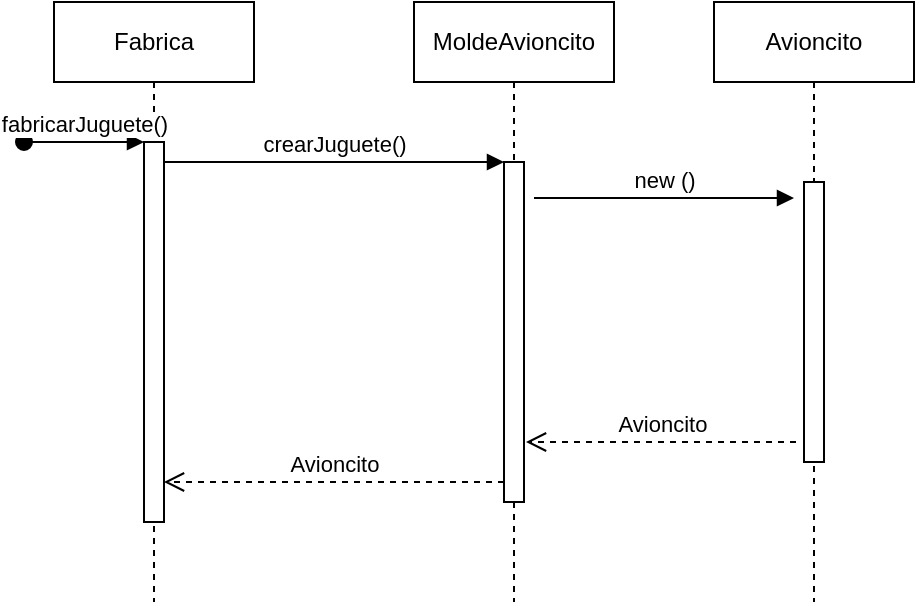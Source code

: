 <mxfile version="22.0.3" type="device">
  <diagram name="Page-1" id="2YBvvXClWsGukQMizWep">
    <mxGraphModel dx="1036" dy="606" grid="1" gridSize="10" guides="1" tooltips="1" connect="1" arrows="1" fold="1" page="1" pageScale="1" pageWidth="850" pageHeight="1100" math="0" shadow="0">
      <root>
        <mxCell id="0" />
        <mxCell id="1" parent="0" />
        <mxCell id="9H0NTYWTjEc0ZepBtMzy-1" value="Fabrica" style="shape=umlLifeline;perimeter=lifelinePerimeter;whiteSpace=wrap;html=1;container=0;dropTarget=0;collapsible=0;recursiveResize=0;outlineConnect=0;portConstraint=eastwest;newEdgeStyle={&quot;edgeStyle&quot;:&quot;elbowEdgeStyle&quot;,&quot;elbow&quot;:&quot;vertical&quot;,&quot;curved&quot;:0,&quot;rounded&quot;:0};" parent="1" vertex="1">
          <mxGeometry x="80" y="50" width="100" height="300" as="geometry" />
        </mxCell>
        <mxCell id="9H0NTYWTjEc0ZepBtMzy-2" value="" style="html=1;points=[];perimeter=orthogonalPerimeter;outlineConnect=0;targetShapes=umlLifeline;portConstraint=eastwest;newEdgeStyle={&quot;edgeStyle&quot;:&quot;elbowEdgeStyle&quot;,&quot;elbow&quot;:&quot;vertical&quot;,&quot;curved&quot;:0,&quot;rounded&quot;:0};" parent="9H0NTYWTjEc0ZepBtMzy-1" vertex="1">
          <mxGeometry x="45" y="70" width="10" height="190" as="geometry" />
        </mxCell>
        <mxCell id="9H0NTYWTjEc0ZepBtMzy-3" value="fabricarJuguete()" style="html=1;verticalAlign=bottom;startArrow=oval;endArrow=block;startSize=8;edgeStyle=elbowEdgeStyle;elbow=vertical;curved=0;rounded=0;" parent="9H0NTYWTjEc0ZepBtMzy-1" target="9H0NTYWTjEc0ZepBtMzy-2" edge="1">
          <mxGeometry relative="1" as="geometry">
            <mxPoint x="-15" y="70" as="sourcePoint" />
          </mxGeometry>
        </mxCell>
        <mxCell id="9H0NTYWTjEc0ZepBtMzy-4" value="MoldeAvioncito" style="shape=umlLifeline;perimeter=lifelinePerimeter;whiteSpace=wrap;html=1;container=0;dropTarget=0;collapsible=0;recursiveResize=0;outlineConnect=0;portConstraint=eastwest;newEdgeStyle={&quot;edgeStyle&quot;:&quot;elbowEdgeStyle&quot;,&quot;elbow&quot;:&quot;vertical&quot;,&quot;curved&quot;:0,&quot;rounded&quot;:0};" parent="1" vertex="1">
          <mxGeometry x="260" y="50" width="100" height="300" as="geometry" />
        </mxCell>
        <mxCell id="9H0NTYWTjEc0ZepBtMzy-5" value="" style="html=1;points=[];perimeter=orthogonalPerimeter;outlineConnect=0;targetShapes=umlLifeline;portConstraint=eastwest;newEdgeStyle={&quot;edgeStyle&quot;:&quot;elbowEdgeStyle&quot;,&quot;elbow&quot;:&quot;vertical&quot;,&quot;curved&quot;:0,&quot;rounded&quot;:0};" parent="9H0NTYWTjEc0ZepBtMzy-4" vertex="1">
          <mxGeometry x="45" y="80" width="10" height="170" as="geometry" />
        </mxCell>
        <mxCell id="9H0NTYWTjEc0ZepBtMzy-6" value="crearJuguete()" style="html=1;verticalAlign=bottom;endArrow=block;edgeStyle=elbowEdgeStyle;elbow=vertical;curved=0;rounded=0;" parent="1" source="9H0NTYWTjEc0ZepBtMzy-2" target="9H0NTYWTjEc0ZepBtMzy-5" edge="1">
          <mxGeometry relative="1" as="geometry">
            <mxPoint x="235" y="140" as="sourcePoint" />
            <Array as="points">
              <mxPoint x="220" y="130" />
            </Array>
            <mxPoint as="offset" />
          </mxGeometry>
        </mxCell>
        <mxCell id="9H0NTYWTjEc0ZepBtMzy-7" value="Avioncito" style="html=1;verticalAlign=bottom;endArrow=open;dashed=1;endSize=8;edgeStyle=elbowEdgeStyle;elbow=vertical;curved=0;rounded=0;" parent="1" source="9H0NTYWTjEc0ZepBtMzy-5" target="9H0NTYWTjEc0ZepBtMzy-2" edge="1">
          <mxGeometry relative="1" as="geometry">
            <mxPoint x="235" y="215" as="targetPoint" />
            <Array as="points">
              <mxPoint x="230" y="290" />
            </Array>
            <mxPoint as="offset" />
          </mxGeometry>
        </mxCell>
        <mxCell id="9H0NTYWTjEc0ZepBtMzy-8" value="Avioncito" style="shape=umlLifeline;perimeter=lifelinePerimeter;whiteSpace=wrap;html=1;container=0;dropTarget=0;collapsible=0;recursiveResize=0;outlineConnect=0;portConstraint=eastwest;newEdgeStyle={&quot;edgeStyle&quot;:&quot;elbowEdgeStyle&quot;,&quot;elbow&quot;:&quot;vertical&quot;,&quot;curved&quot;:0,&quot;rounded&quot;:0};" parent="1" vertex="1">
          <mxGeometry x="410" y="50" width="100" height="300" as="geometry" />
        </mxCell>
        <mxCell id="9H0NTYWTjEc0ZepBtMzy-9" value="" style="html=1;points=[];perimeter=orthogonalPerimeter;outlineConnect=0;targetShapes=umlLifeline;portConstraint=eastwest;newEdgeStyle={&quot;edgeStyle&quot;:&quot;elbowEdgeStyle&quot;,&quot;elbow&quot;:&quot;vertical&quot;,&quot;curved&quot;:0,&quot;rounded&quot;:0};" parent="9H0NTYWTjEc0ZepBtMzy-8" vertex="1">
          <mxGeometry x="45" y="90" width="10" height="140" as="geometry" />
        </mxCell>
        <mxCell id="9H0NTYWTjEc0ZepBtMzy-10" value="new ()" style="html=1;verticalAlign=bottom;endArrow=block;edgeStyle=elbowEdgeStyle;elbow=vertical;curved=0;rounded=0;" parent="1" edge="1">
          <mxGeometry relative="1" as="geometry">
            <mxPoint x="320" y="148" as="sourcePoint" />
            <Array as="points">
              <mxPoint x="405" y="148" />
            </Array>
            <mxPoint as="offset" />
            <mxPoint x="450" y="148" as="targetPoint" />
          </mxGeometry>
        </mxCell>
        <mxCell id="9H0NTYWTjEc0ZepBtMzy-11" value="Avioncito" style="html=1;verticalAlign=bottom;endArrow=open;dashed=1;endSize=8;edgeStyle=elbowEdgeStyle;elbow=vertical;curved=0;rounded=0;" parent="1" edge="1">
          <mxGeometry relative="1" as="geometry">
            <mxPoint x="316" y="270" as="targetPoint" />
            <Array as="points">
              <mxPoint x="401" y="270" />
            </Array>
            <mxPoint as="offset" />
            <mxPoint x="451" y="270" as="sourcePoint" />
          </mxGeometry>
        </mxCell>
      </root>
    </mxGraphModel>
  </diagram>
</mxfile>
